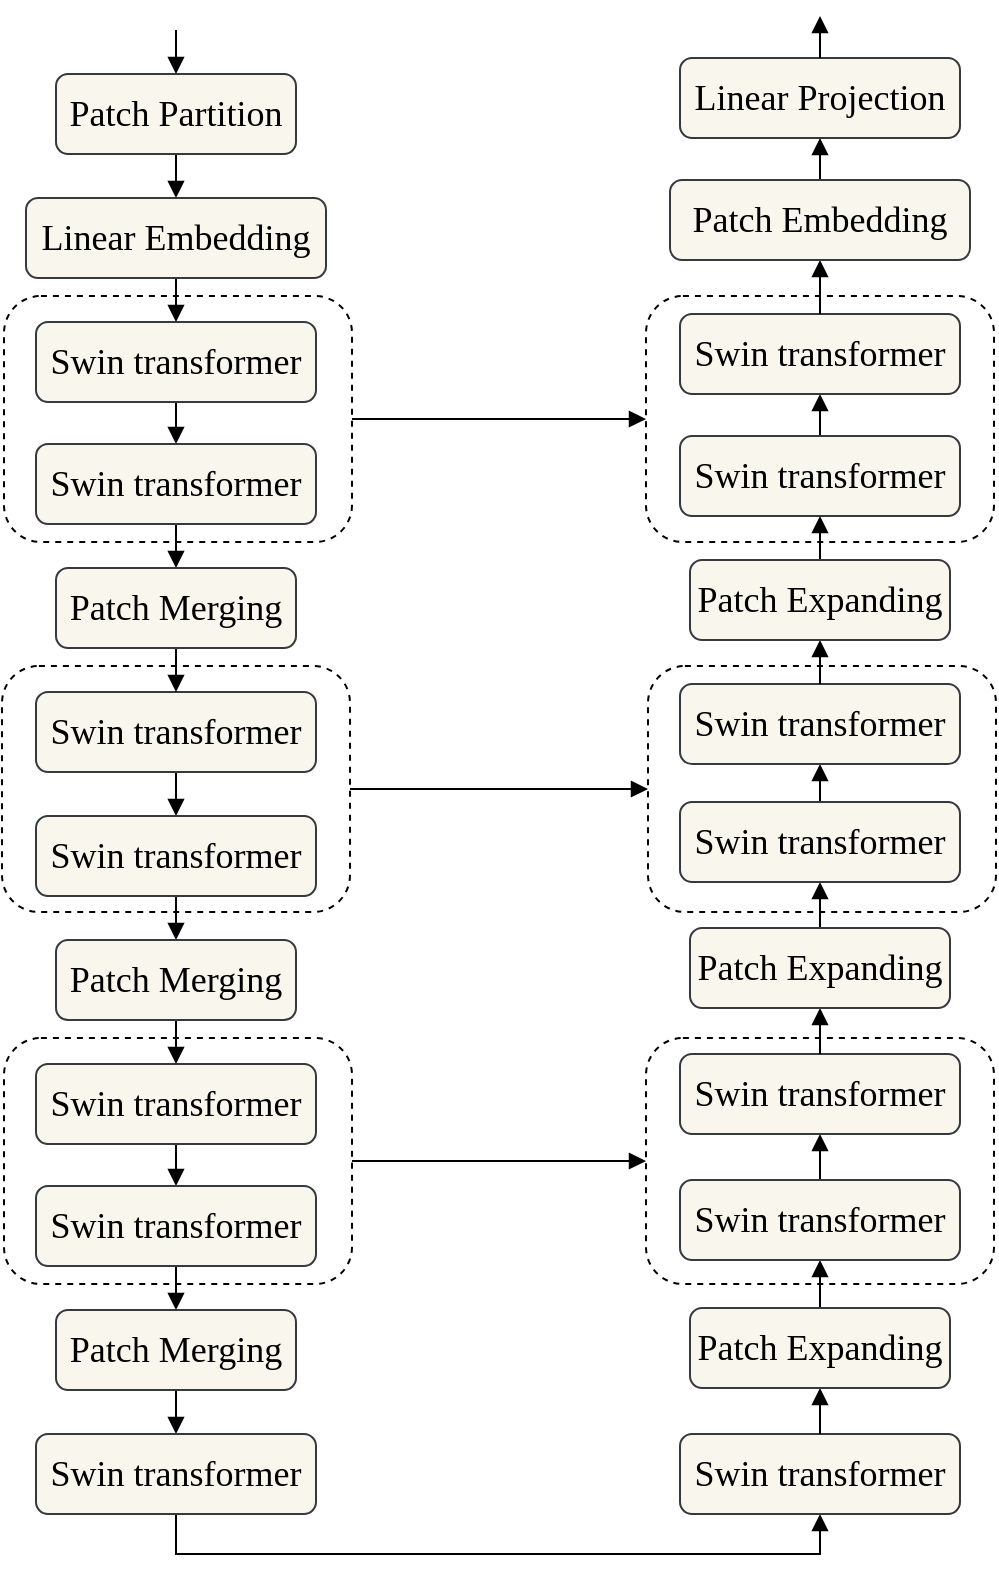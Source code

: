 <mxfile version="19.0.0" type="github">
  <diagram id="gGKfs624ZoIAn7rQQ0ZB" name="Page-1">
    <mxGraphModel dx="268" dy="287" grid="1" gridSize="10" guides="1" tooltips="1" connect="1" arrows="0" fold="1" page="1" pageScale="1" pageWidth="827" pageHeight="1169" math="0" shadow="0">
      <root>
        <mxCell id="0" />
        <mxCell id="1" parent="0" />
        <mxCell id="1LoJLC8qdSCMFV3QiTnw-54" value="" style="rounded=1;whiteSpace=wrap;html=1;fontFamily=Times New Roman;fontSize=18;dashed=1;" vertex="1" parent="1">
          <mxGeometry x="349" y="201" width="174" height="123" as="geometry" />
        </mxCell>
        <mxCell id="1LoJLC8qdSCMFV3QiTnw-62" style="edgeStyle=orthogonalEdgeStyle;rounded=0;orthogonalLoop=1;jettySize=auto;html=1;exitX=0;exitY=0.5;exitDx=0;exitDy=0;entryX=1;entryY=0.5;entryDx=0;entryDy=0;fontFamily=Times New Roman;fontSize=18;startArrow=block;startFill=1;endArrow=none;endFill=0;" edge="1" parent="1" source="1LoJLC8qdSCMFV3QiTnw-52" target="1LoJLC8qdSCMFV3QiTnw-49">
          <mxGeometry relative="1" as="geometry" />
        </mxCell>
        <mxCell id="1LoJLC8qdSCMFV3QiTnw-52" value="" style="rounded=1;whiteSpace=wrap;html=1;fontFamily=Times New Roman;fontSize=18;dashed=1;" vertex="1" parent="1">
          <mxGeometry x="350" y="386" width="174" height="123" as="geometry" />
        </mxCell>
        <mxCell id="1LoJLC8qdSCMFV3QiTnw-61" style="edgeStyle=orthogonalEdgeStyle;rounded=0;orthogonalLoop=1;jettySize=auto;html=1;exitX=0;exitY=0.5;exitDx=0;exitDy=0;fontFamily=Times New Roman;fontSize=18;startArrow=block;startFill=1;endArrow=none;endFill=0;" edge="1" parent="1" source="1LoJLC8qdSCMFV3QiTnw-51" target="1LoJLC8qdSCMFV3QiTnw-50">
          <mxGeometry relative="1" as="geometry" />
        </mxCell>
        <mxCell id="1LoJLC8qdSCMFV3QiTnw-51" value="" style="rounded=1;whiteSpace=wrap;html=1;fontFamily=Times New Roman;fontSize=18;dashed=1;" vertex="1" parent="1">
          <mxGeometry x="349" y="572" width="174" height="123" as="geometry" />
        </mxCell>
        <mxCell id="1LoJLC8qdSCMFV3QiTnw-50" value="" style="rounded=1;whiteSpace=wrap;html=1;fontFamily=Times New Roman;fontSize=18;dashed=1;" vertex="1" parent="1">
          <mxGeometry x="28" y="572" width="174" height="123" as="geometry" />
        </mxCell>
        <mxCell id="1LoJLC8qdSCMFV3QiTnw-49" value="" style="rounded=1;whiteSpace=wrap;html=1;fontFamily=Times New Roman;fontSize=18;dashed=1;" vertex="1" parent="1">
          <mxGeometry x="27" y="386" width="174" height="123" as="geometry" />
        </mxCell>
        <mxCell id="1LoJLC8qdSCMFV3QiTnw-63" style="edgeStyle=orthogonalEdgeStyle;rounded=0;orthogonalLoop=1;jettySize=auto;html=1;exitX=1;exitY=0.5;exitDx=0;exitDy=0;entryX=0;entryY=0.5;entryDx=0;entryDy=0;fontFamily=Times New Roman;fontSize=18;startArrow=none;startFill=0;endArrow=block;endFill=1;" edge="1" parent="1" source="1LoJLC8qdSCMFV3QiTnw-48" target="1LoJLC8qdSCMFV3QiTnw-54">
          <mxGeometry relative="1" as="geometry" />
        </mxCell>
        <mxCell id="1LoJLC8qdSCMFV3QiTnw-48" value="" style="rounded=1;whiteSpace=wrap;html=1;fontFamily=Times New Roman;fontSize=18;dashed=1;" vertex="1" parent="1">
          <mxGeometry x="28" y="201" width="174" height="123" as="geometry" />
        </mxCell>
        <mxCell id="1LoJLC8qdSCMFV3QiTnw-28" style="edgeStyle=orthogonalEdgeStyle;rounded=0;orthogonalLoop=1;jettySize=auto;html=1;exitX=0.5;exitY=1;exitDx=0;exitDy=0;entryX=0.5;entryY=0;entryDx=0;entryDy=0;fontFamily=Times New Roman;fontSize=18;endArrow=block;endFill=1;" edge="1" parent="1" source="1LoJLC8qdSCMFV3QiTnw-1" target="1LoJLC8qdSCMFV3QiTnw-4">
          <mxGeometry relative="1" as="geometry" />
        </mxCell>
        <mxCell id="1LoJLC8qdSCMFV3QiTnw-1" value="&lt;font size=&quot;1&quot; style=&quot;&quot; face=&quot;Times New Roman&quot;&gt;&lt;span style=&quot;font-size: 18px;&quot;&gt;Swin transformer&lt;/span&gt;&lt;/font&gt;" style="rounded=1;whiteSpace=wrap;html=1;fillColor=#f9f7ed;strokeColor=#36393d;" vertex="1" parent="1">
          <mxGeometry x="44" y="214" width="140" height="40" as="geometry" />
        </mxCell>
        <mxCell id="1LoJLC8qdSCMFV3QiTnw-26" style="edgeStyle=orthogonalEdgeStyle;rounded=0;orthogonalLoop=1;jettySize=auto;html=1;exitX=0.5;exitY=1;exitDx=0;exitDy=0;entryX=0.5;entryY=0;entryDx=0;entryDy=0;fontFamily=Times New Roman;fontSize=18;endArrow=block;endFill=1;" edge="1" parent="1" source="1LoJLC8qdSCMFV3QiTnw-2" target="1LoJLC8qdSCMFV3QiTnw-3">
          <mxGeometry relative="1" as="geometry" />
        </mxCell>
        <mxCell id="1LoJLC8qdSCMFV3QiTnw-2" value="&lt;font face=&quot;Times New Roman&quot;&gt;&lt;span style=&quot;font-size: 18px;&quot;&gt;Patch Partition&lt;/span&gt;&lt;/font&gt;" style="rounded=1;whiteSpace=wrap;html=1;fillColor=#f9f7ed;strokeColor=#36393d;" vertex="1" parent="1">
          <mxGeometry x="54" y="90" width="120" height="40" as="geometry" />
        </mxCell>
        <mxCell id="1LoJLC8qdSCMFV3QiTnw-27" style="edgeStyle=orthogonalEdgeStyle;rounded=0;orthogonalLoop=1;jettySize=auto;html=1;exitX=0.5;exitY=1;exitDx=0;exitDy=0;fontFamily=Times New Roman;fontSize=18;endArrow=block;endFill=1;" edge="1" parent="1" source="1LoJLC8qdSCMFV3QiTnw-3" target="1LoJLC8qdSCMFV3QiTnw-1">
          <mxGeometry relative="1" as="geometry" />
        </mxCell>
        <mxCell id="1LoJLC8qdSCMFV3QiTnw-3" value="&lt;font face=&quot;Times New Roman&quot;&gt;&lt;span style=&quot;font-size: 18px;&quot;&gt;Linear Embedding&lt;/span&gt;&lt;/font&gt;" style="rounded=1;whiteSpace=wrap;html=1;fillColor=#f9f7ed;strokeColor=#36393d;" vertex="1" parent="1">
          <mxGeometry x="39" y="152" width="150" height="40" as="geometry" />
        </mxCell>
        <mxCell id="1LoJLC8qdSCMFV3QiTnw-29" style="edgeStyle=orthogonalEdgeStyle;rounded=0;orthogonalLoop=1;jettySize=auto;html=1;exitX=0.5;exitY=1;exitDx=0;exitDy=0;entryX=0.5;entryY=0;entryDx=0;entryDy=0;fontFamily=Times New Roman;fontSize=18;endArrow=block;endFill=1;" edge="1" parent="1" source="1LoJLC8qdSCMFV3QiTnw-4" target="1LoJLC8qdSCMFV3QiTnw-9">
          <mxGeometry relative="1" as="geometry" />
        </mxCell>
        <mxCell id="1LoJLC8qdSCMFV3QiTnw-4" value="&lt;font size=&quot;1&quot; style=&quot;&quot; face=&quot;Times New Roman&quot;&gt;&lt;span style=&quot;font-size: 18px;&quot;&gt;Swin transformer&lt;/span&gt;&lt;/font&gt;" style="rounded=1;whiteSpace=wrap;html=1;fillColor=#f9f7ed;strokeColor=#36393d;" vertex="1" parent="1">
          <mxGeometry x="44" y="275" width="140" height="40" as="geometry" />
        </mxCell>
        <mxCell id="1LoJLC8qdSCMFV3QiTnw-31" style="edgeStyle=orthogonalEdgeStyle;rounded=0;orthogonalLoop=1;jettySize=auto;html=1;exitX=0.5;exitY=1;exitDx=0;exitDy=0;fontFamily=Times New Roman;fontSize=18;endArrow=block;endFill=1;" edge="1" parent="1" source="1LoJLC8qdSCMFV3QiTnw-5" target="1LoJLC8qdSCMFV3QiTnw-6">
          <mxGeometry relative="1" as="geometry" />
        </mxCell>
        <mxCell id="1LoJLC8qdSCMFV3QiTnw-5" value="&lt;font size=&quot;1&quot; style=&quot;&quot; face=&quot;Times New Roman&quot;&gt;&lt;span style=&quot;font-size: 18px;&quot;&gt;Swin transformer&lt;/span&gt;&lt;/font&gt;" style="rounded=1;whiteSpace=wrap;html=1;fillColor=#f9f7ed;strokeColor=#36393d;" vertex="1" parent="1">
          <mxGeometry x="44" y="399" width="140" height="40" as="geometry" />
        </mxCell>
        <mxCell id="1LoJLC8qdSCMFV3QiTnw-32" style="edgeStyle=orthogonalEdgeStyle;rounded=0;orthogonalLoop=1;jettySize=auto;html=1;exitX=0.5;exitY=1;exitDx=0;exitDy=0;entryX=0.5;entryY=0;entryDx=0;entryDy=0;fontFamily=Times New Roman;fontSize=18;endArrow=block;endFill=1;" edge="1" parent="1" source="1LoJLC8qdSCMFV3QiTnw-6" target="1LoJLC8qdSCMFV3QiTnw-10">
          <mxGeometry relative="1" as="geometry" />
        </mxCell>
        <mxCell id="1LoJLC8qdSCMFV3QiTnw-6" value="&lt;font size=&quot;1&quot; style=&quot;&quot; face=&quot;Times New Roman&quot;&gt;&lt;span style=&quot;font-size: 18px;&quot;&gt;Swin transformer&lt;/span&gt;&lt;/font&gt;" style="rounded=1;whiteSpace=wrap;html=1;fillColor=#f9f7ed;strokeColor=#36393d;" vertex="1" parent="1">
          <mxGeometry x="44" y="461" width="140" height="40" as="geometry" />
        </mxCell>
        <mxCell id="1LoJLC8qdSCMFV3QiTnw-34" style="edgeStyle=orthogonalEdgeStyle;rounded=0;orthogonalLoop=1;jettySize=auto;html=1;exitX=0.5;exitY=1;exitDx=0;exitDy=0;fontFamily=Times New Roman;fontSize=18;endArrow=block;endFill=1;" edge="1" parent="1" source="1LoJLC8qdSCMFV3QiTnw-7" target="1LoJLC8qdSCMFV3QiTnw-8">
          <mxGeometry relative="1" as="geometry" />
        </mxCell>
        <mxCell id="1LoJLC8qdSCMFV3QiTnw-7" value="&lt;font size=&quot;1&quot; style=&quot;&quot; face=&quot;Times New Roman&quot;&gt;&lt;span style=&quot;font-size: 18px;&quot;&gt;Swin transformer&lt;/span&gt;&lt;/font&gt;" style="rounded=1;whiteSpace=wrap;html=1;fillColor=#f9f7ed;strokeColor=#36393d;" vertex="1" parent="1">
          <mxGeometry x="44" y="585" width="140" height="40" as="geometry" />
        </mxCell>
        <mxCell id="1LoJLC8qdSCMFV3QiTnw-35" style="edgeStyle=orthogonalEdgeStyle;rounded=0;orthogonalLoop=1;jettySize=auto;html=1;exitX=0.5;exitY=1;exitDx=0;exitDy=0;fontFamily=Times New Roman;fontSize=18;endArrow=block;endFill=1;" edge="1" parent="1" source="1LoJLC8qdSCMFV3QiTnw-8" target="1LoJLC8qdSCMFV3QiTnw-11">
          <mxGeometry relative="1" as="geometry" />
        </mxCell>
        <mxCell id="1LoJLC8qdSCMFV3QiTnw-8" value="&lt;font size=&quot;1&quot; style=&quot;&quot; face=&quot;Times New Roman&quot;&gt;&lt;span style=&quot;font-size: 18px;&quot;&gt;Swin transformer&lt;/span&gt;&lt;/font&gt;" style="rounded=1;whiteSpace=wrap;html=1;fillColor=#f9f7ed;strokeColor=#36393d;" vertex="1" parent="1">
          <mxGeometry x="44" y="646" width="140" height="40" as="geometry" />
        </mxCell>
        <mxCell id="1LoJLC8qdSCMFV3QiTnw-30" style="edgeStyle=orthogonalEdgeStyle;rounded=0;orthogonalLoop=1;jettySize=auto;html=1;exitX=0.5;exitY=1;exitDx=0;exitDy=0;fontFamily=Times New Roman;fontSize=18;endArrow=block;endFill=1;" edge="1" parent="1" source="1LoJLC8qdSCMFV3QiTnw-9" target="1LoJLC8qdSCMFV3QiTnw-5">
          <mxGeometry relative="1" as="geometry" />
        </mxCell>
        <mxCell id="1LoJLC8qdSCMFV3QiTnw-9" value="&lt;font face=&quot;Times New Roman&quot;&gt;&lt;span style=&quot;font-size: 18px;&quot;&gt;Patch Merging&lt;/span&gt;&lt;/font&gt;" style="rounded=1;whiteSpace=wrap;html=1;fillColor=#f9f7ed;strokeColor=#36393d;" vertex="1" parent="1">
          <mxGeometry x="54" y="337" width="120" height="40" as="geometry" />
        </mxCell>
        <mxCell id="1LoJLC8qdSCMFV3QiTnw-33" style="edgeStyle=orthogonalEdgeStyle;rounded=0;orthogonalLoop=1;jettySize=auto;html=1;exitX=0.5;exitY=1;exitDx=0;exitDy=0;entryX=0.5;entryY=0;entryDx=0;entryDy=0;fontFamily=Times New Roman;fontSize=18;endArrow=block;endFill=1;" edge="1" parent="1" source="1LoJLC8qdSCMFV3QiTnw-10" target="1LoJLC8qdSCMFV3QiTnw-7">
          <mxGeometry relative="1" as="geometry" />
        </mxCell>
        <mxCell id="1LoJLC8qdSCMFV3QiTnw-10" value="&lt;font face=&quot;Times New Roman&quot;&gt;&lt;span style=&quot;font-size: 18px;&quot;&gt;Patch Merging&lt;/span&gt;&lt;/font&gt;" style="rounded=1;whiteSpace=wrap;html=1;fillColor=#f9f7ed;strokeColor=#36393d;" vertex="1" parent="1">
          <mxGeometry x="54" y="523" width="120" height="40" as="geometry" />
        </mxCell>
        <mxCell id="1LoJLC8qdSCMFV3QiTnw-36" style="edgeStyle=orthogonalEdgeStyle;rounded=0;orthogonalLoop=1;jettySize=auto;html=1;exitX=0.5;exitY=1;exitDx=0;exitDy=0;fontFamily=Times New Roman;fontSize=18;endArrow=block;endFill=1;" edge="1" parent="1" source="1LoJLC8qdSCMFV3QiTnw-11" target="1LoJLC8qdSCMFV3QiTnw-12">
          <mxGeometry relative="1" as="geometry" />
        </mxCell>
        <mxCell id="1LoJLC8qdSCMFV3QiTnw-11" value="&lt;font face=&quot;Times New Roman&quot;&gt;&lt;span style=&quot;font-size: 18px;&quot;&gt;Patch Merging&lt;/span&gt;&lt;/font&gt;" style="rounded=1;whiteSpace=wrap;html=1;fillColor=#f9f7ed;strokeColor=#36393d;" vertex="1" parent="1">
          <mxGeometry x="54" y="708" width="120" height="40" as="geometry" />
        </mxCell>
        <mxCell id="1LoJLC8qdSCMFV3QiTnw-25" style="edgeStyle=orthogonalEdgeStyle;rounded=0;orthogonalLoop=1;jettySize=auto;html=1;exitX=0.5;exitY=1;exitDx=0;exitDy=0;entryX=0.5;entryY=1;entryDx=0;entryDy=0;fontFamily=Times New Roman;fontSize=18;endArrow=block;endFill=1;" edge="1" parent="1" source="1LoJLC8qdSCMFV3QiTnw-12" target="1LoJLC8qdSCMFV3QiTnw-13">
          <mxGeometry relative="1" as="geometry" />
        </mxCell>
        <mxCell id="1LoJLC8qdSCMFV3QiTnw-12" value="&lt;font size=&quot;1&quot; style=&quot;&quot; face=&quot;Times New Roman&quot;&gt;&lt;span style=&quot;font-size: 18px;&quot;&gt;Swin transformer&lt;/span&gt;&lt;/font&gt;" style="rounded=1;whiteSpace=wrap;html=1;fillColor=#f9f7ed;strokeColor=#36393d;" vertex="1" parent="1">
          <mxGeometry x="44" y="770" width="140" height="40" as="geometry" />
        </mxCell>
        <mxCell id="1LoJLC8qdSCMFV3QiTnw-13" value="&lt;font size=&quot;1&quot; style=&quot;&quot; face=&quot;Times New Roman&quot;&gt;&lt;span style=&quot;font-size: 18px;&quot;&gt;Swin transformer&lt;/span&gt;&lt;/font&gt;" style="rounded=1;whiteSpace=wrap;html=1;fillColor=#f9f7ed;strokeColor=#36393d;" vertex="1" parent="1">
          <mxGeometry x="366" y="770" width="140" height="40" as="geometry" />
        </mxCell>
        <mxCell id="1LoJLC8qdSCMFV3QiTnw-39" style="edgeStyle=orthogonalEdgeStyle;rounded=0;orthogonalLoop=1;jettySize=auto;html=1;exitX=0.5;exitY=1;exitDx=0;exitDy=0;entryX=0.5;entryY=0;entryDx=0;entryDy=0;fontFamily=Times New Roman;fontSize=18;endArrow=none;endFill=0;startArrow=block;startFill=1;" edge="1" parent="1" source="1LoJLC8qdSCMFV3QiTnw-14" target="1LoJLC8qdSCMFV3QiTnw-17">
          <mxGeometry relative="1" as="geometry" />
        </mxCell>
        <mxCell id="1LoJLC8qdSCMFV3QiTnw-14" value="&lt;font size=&quot;1&quot; style=&quot;&quot; face=&quot;Times New Roman&quot;&gt;&lt;span style=&quot;font-size: 18px;&quot;&gt;Swin transformer&lt;/span&gt;&lt;/font&gt;" style="rounded=1;whiteSpace=wrap;html=1;fillColor=#f9f7ed;strokeColor=#36393d;" vertex="1" parent="1">
          <mxGeometry x="366" y="210" width="140" height="40" as="geometry" />
        </mxCell>
        <mxCell id="1LoJLC8qdSCMFV3QiTnw-15" value="&lt;font face=&quot;Times New Roman&quot;&gt;&lt;span style=&quot;font-size: 18px;&quot;&gt;Linear Projection&lt;/span&gt;&lt;/font&gt;" style="rounded=1;whiteSpace=wrap;html=1;fillColor=#f9f7ed;strokeColor=#36393d;" vertex="1" parent="1">
          <mxGeometry x="366" y="82" width="140" height="40" as="geometry" />
        </mxCell>
        <mxCell id="1LoJLC8qdSCMFV3QiTnw-38" style="edgeStyle=orthogonalEdgeStyle;rounded=0;orthogonalLoop=1;jettySize=auto;html=1;exitX=0.5;exitY=1;exitDx=0;exitDy=0;entryX=0.5;entryY=0;entryDx=0;entryDy=0;fontFamily=Times New Roman;fontSize=18;endArrow=none;endFill=0;startArrow=block;startFill=1;" edge="1" parent="1" source="1LoJLC8qdSCMFV3QiTnw-16" target="1LoJLC8qdSCMFV3QiTnw-14">
          <mxGeometry relative="1" as="geometry" />
        </mxCell>
        <mxCell id="1LoJLC8qdSCMFV3QiTnw-64" value="" style="edgeStyle=orthogonalEdgeStyle;rounded=0;orthogonalLoop=1;jettySize=auto;html=1;fontFamily=Times New Roman;fontSize=18;startArrow=none;startFill=0;endArrow=block;endFill=1;entryX=0.5;entryY=1;entryDx=0;entryDy=0;" edge="1" parent="1" source="1LoJLC8qdSCMFV3QiTnw-16" target="1LoJLC8qdSCMFV3QiTnw-15">
          <mxGeometry relative="1" as="geometry" />
        </mxCell>
        <mxCell id="1LoJLC8qdSCMFV3QiTnw-16" value="&lt;font face=&quot;Times New Roman&quot;&gt;&lt;span style=&quot;font-size: 18px;&quot;&gt;Patch Embedding&lt;/span&gt;&lt;/font&gt;" style="rounded=1;whiteSpace=wrap;html=1;fillColor=#f9f7ed;strokeColor=#36393d;" vertex="1" parent="1">
          <mxGeometry x="361" y="143" width="150" height="40" as="geometry" />
        </mxCell>
        <mxCell id="1LoJLC8qdSCMFV3QiTnw-17" value="&lt;font size=&quot;1&quot; style=&quot;&quot; face=&quot;Times New Roman&quot;&gt;&lt;span style=&quot;font-size: 18px;&quot;&gt;Swin transformer&lt;/span&gt;&lt;/font&gt;" style="rounded=1;whiteSpace=wrap;html=1;fillColor=#f9f7ed;strokeColor=#36393d;" vertex="1" parent="1">
          <mxGeometry x="366" y="271" width="140" height="40" as="geometry" />
        </mxCell>
        <mxCell id="1LoJLC8qdSCMFV3QiTnw-42" style="edgeStyle=orthogonalEdgeStyle;rounded=0;orthogonalLoop=1;jettySize=auto;html=1;exitX=0.5;exitY=1;exitDx=0;exitDy=0;entryX=0.5;entryY=0;entryDx=0;entryDy=0;fontFamily=Times New Roman;fontSize=18;endArrow=none;endFill=0;startArrow=block;startFill=1;" edge="1" parent="1" source="1LoJLC8qdSCMFV3QiTnw-18" target="1LoJLC8qdSCMFV3QiTnw-19">
          <mxGeometry relative="1" as="geometry" />
        </mxCell>
        <mxCell id="1LoJLC8qdSCMFV3QiTnw-18" value="&lt;font size=&quot;1&quot; style=&quot;&quot; face=&quot;Times New Roman&quot;&gt;&lt;span style=&quot;font-size: 18px;&quot;&gt;Swin transformer&lt;/span&gt;&lt;/font&gt;" style="rounded=1;whiteSpace=wrap;html=1;fillColor=#f9f7ed;strokeColor=#36393d;" vertex="1" parent="1">
          <mxGeometry x="366" y="395" width="140" height="40" as="geometry" />
        </mxCell>
        <mxCell id="1LoJLC8qdSCMFV3QiTnw-43" style="edgeStyle=orthogonalEdgeStyle;rounded=0;orthogonalLoop=1;jettySize=auto;html=1;exitX=0.5;exitY=1;exitDx=0;exitDy=0;entryX=0.5;entryY=0;entryDx=0;entryDy=0;fontFamily=Times New Roman;fontSize=18;endArrow=none;endFill=0;startArrow=block;startFill=1;" edge="1" parent="1" source="1LoJLC8qdSCMFV3QiTnw-19" target="1LoJLC8qdSCMFV3QiTnw-23">
          <mxGeometry relative="1" as="geometry" />
        </mxCell>
        <mxCell id="1LoJLC8qdSCMFV3QiTnw-19" value="&lt;font size=&quot;1&quot; style=&quot;&quot; face=&quot;Times New Roman&quot;&gt;&lt;span style=&quot;font-size: 18px;&quot;&gt;Swin transformer&lt;/span&gt;&lt;/font&gt;" style="rounded=1;whiteSpace=wrap;html=1;fillColor=#f9f7ed;strokeColor=#36393d;" vertex="1" parent="1">
          <mxGeometry x="366" y="454" width="140" height="40" as="geometry" />
        </mxCell>
        <mxCell id="1LoJLC8qdSCMFV3QiTnw-45" style="edgeStyle=orthogonalEdgeStyle;rounded=0;orthogonalLoop=1;jettySize=auto;html=1;exitX=0.5;exitY=1;exitDx=0;exitDy=0;entryX=0.5;entryY=0;entryDx=0;entryDy=0;fontFamily=Times New Roman;fontSize=18;endArrow=none;endFill=0;startArrow=block;startFill=1;" edge="1" parent="1" source="1LoJLC8qdSCMFV3QiTnw-20" target="1LoJLC8qdSCMFV3QiTnw-21">
          <mxGeometry relative="1" as="geometry" />
        </mxCell>
        <mxCell id="1LoJLC8qdSCMFV3QiTnw-20" value="&lt;font size=&quot;1&quot; style=&quot;&quot; face=&quot;Times New Roman&quot;&gt;&lt;span style=&quot;font-size: 18px;&quot;&gt;Swin transformer&lt;/span&gt;&lt;/font&gt;" style="rounded=1;whiteSpace=wrap;html=1;fillColor=#f9f7ed;strokeColor=#36393d;" vertex="1" parent="1">
          <mxGeometry x="366" y="580" width="140" height="40" as="geometry" />
        </mxCell>
        <mxCell id="1LoJLC8qdSCMFV3QiTnw-46" style="edgeStyle=orthogonalEdgeStyle;rounded=0;orthogonalLoop=1;jettySize=auto;html=1;exitX=0.5;exitY=1;exitDx=0;exitDy=0;entryX=0.5;entryY=0;entryDx=0;entryDy=0;fontFamily=Times New Roman;fontSize=18;endArrow=none;endFill=0;startArrow=block;startFill=1;" edge="1" parent="1" source="1LoJLC8qdSCMFV3QiTnw-21" target="1LoJLC8qdSCMFV3QiTnw-24">
          <mxGeometry relative="1" as="geometry" />
        </mxCell>
        <mxCell id="1LoJLC8qdSCMFV3QiTnw-21" value="&lt;font size=&quot;1&quot; style=&quot;&quot; face=&quot;Times New Roman&quot;&gt;&lt;span style=&quot;font-size: 18px;&quot;&gt;Swin transformer&lt;/span&gt;&lt;/font&gt;" style="rounded=1;whiteSpace=wrap;html=1;fillColor=#f9f7ed;strokeColor=#36393d;" vertex="1" parent="1">
          <mxGeometry x="366" y="643" width="140" height="40" as="geometry" />
        </mxCell>
        <mxCell id="1LoJLC8qdSCMFV3QiTnw-41" style="edgeStyle=orthogonalEdgeStyle;rounded=0;orthogonalLoop=1;jettySize=auto;html=1;exitX=0.5;exitY=1;exitDx=0;exitDy=0;entryX=0.5;entryY=0;entryDx=0;entryDy=0;fontFamily=Times New Roman;fontSize=18;endArrow=none;endFill=0;startArrow=block;startFill=1;" edge="1" parent="1" source="1LoJLC8qdSCMFV3QiTnw-22" target="1LoJLC8qdSCMFV3QiTnw-18">
          <mxGeometry relative="1" as="geometry" />
        </mxCell>
        <mxCell id="1LoJLC8qdSCMFV3QiTnw-57" value="" style="edgeStyle=orthogonalEdgeStyle;rounded=0;orthogonalLoop=1;jettySize=auto;html=1;fontFamily=Times New Roman;fontSize=18;startArrow=none;startFill=0;endArrow=block;endFill=1;" edge="1" parent="1" source="1LoJLC8qdSCMFV3QiTnw-22" target="1LoJLC8qdSCMFV3QiTnw-17">
          <mxGeometry relative="1" as="geometry" />
        </mxCell>
        <mxCell id="1LoJLC8qdSCMFV3QiTnw-22" value="&lt;font face=&quot;Times New Roman&quot;&gt;&lt;span style=&quot;font-size: 18px;&quot;&gt;Patch Expanding&lt;/span&gt;&lt;/font&gt;" style="rounded=1;whiteSpace=wrap;html=1;fillColor=#f9f7ed;strokeColor=#36393d;" vertex="1" parent="1">
          <mxGeometry x="371" y="333" width="130" height="40" as="geometry" />
        </mxCell>
        <mxCell id="1LoJLC8qdSCMFV3QiTnw-44" style="edgeStyle=orthogonalEdgeStyle;rounded=0;orthogonalLoop=1;jettySize=auto;html=1;exitX=0.5;exitY=1;exitDx=0;exitDy=0;entryX=0.5;entryY=0;entryDx=0;entryDy=0;fontFamily=Times New Roman;fontSize=18;endArrow=none;endFill=0;startArrow=block;startFill=1;" edge="1" parent="1" source="1LoJLC8qdSCMFV3QiTnw-23" target="1LoJLC8qdSCMFV3QiTnw-20">
          <mxGeometry relative="1" as="geometry" />
        </mxCell>
        <mxCell id="1LoJLC8qdSCMFV3QiTnw-23" value="&lt;span style=&quot;font-family: &amp;quot;Times New Roman&amp;quot;; font-size: 18px;&quot;&gt;Patch Expanding&lt;/span&gt;" style="rounded=1;whiteSpace=wrap;html=1;fillColor=#f9f7ed;strokeColor=#36393d;" vertex="1" parent="1">
          <mxGeometry x="371" y="517" width="130" height="40" as="geometry" />
        </mxCell>
        <mxCell id="1LoJLC8qdSCMFV3QiTnw-47" style="edgeStyle=orthogonalEdgeStyle;rounded=0;orthogonalLoop=1;jettySize=auto;html=1;exitX=0.5;exitY=1;exitDx=0;exitDy=0;entryX=0.5;entryY=0;entryDx=0;entryDy=0;fontFamily=Times New Roman;fontSize=18;endArrow=none;endFill=0;startArrow=block;startFill=1;" edge="1" parent="1" source="1LoJLC8qdSCMFV3QiTnw-24" target="1LoJLC8qdSCMFV3QiTnw-13">
          <mxGeometry relative="1" as="geometry" />
        </mxCell>
        <mxCell id="1LoJLC8qdSCMFV3QiTnw-24" value="&lt;span style=&quot;font-family: &amp;quot;Times New Roman&amp;quot;; font-size: 18px;&quot;&gt;Patch Expanding&lt;/span&gt;" style="rounded=1;whiteSpace=wrap;html=1;fillColor=#f9f7ed;strokeColor=#36393d;" vertex="1" parent="1">
          <mxGeometry x="371" y="707" width="130" height="40" as="geometry" />
        </mxCell>
        <mxCell id="1LoJLC8qdSCMFV3QiTnw-67" style="edgeStyle=orthogonalEdgeStyle;rounded=0;orthogonalLoop=1;jettySize=auto;html=1;exitX=0.5;exitY=1;exitDx=0;exitDy=0;entryX=0.5;entryY=0;entryDx=0;entryDy=0;fontFamily=Times New Roman;fontSize=18;endArrow=block;endFill=1;" edge="1" parent="1">
          <mxGeometry relative="1" as="geometry">
            <mxPoint x="114.0" y="68" as="sourcePoint" />
            <mxPoint x="114.0" y="90" as="targetPoint" />
          </mxGeometry>
        </mxCell>
        <mxCell id="1LoJLC8qdSCMFV3QiTnw-68" value="" style="edgeStyle=orthogonalEdgeStyle;rounded=0;orthogonalLoop=1;jettySize=auto;html=1;fontFamily=Times New Roman;fontSize=18;startArrow=none;startFill=0;endArrow=block;endFill=1;entryX=0.5;entryY=1;entryDx=0;entryDy=0;" edge="1" parent="1">
          <mxGeometry relative="1" as="geometry">
            <mxPoint x="436" y="82" as="sourcePoint" />
            <mxPoint x="436" y="61" as="targetPoint" />
          </mxGeometry>
        </mxCell>
      </root>
    </mxGraphModel>
  </diagram>
</mxfile>
